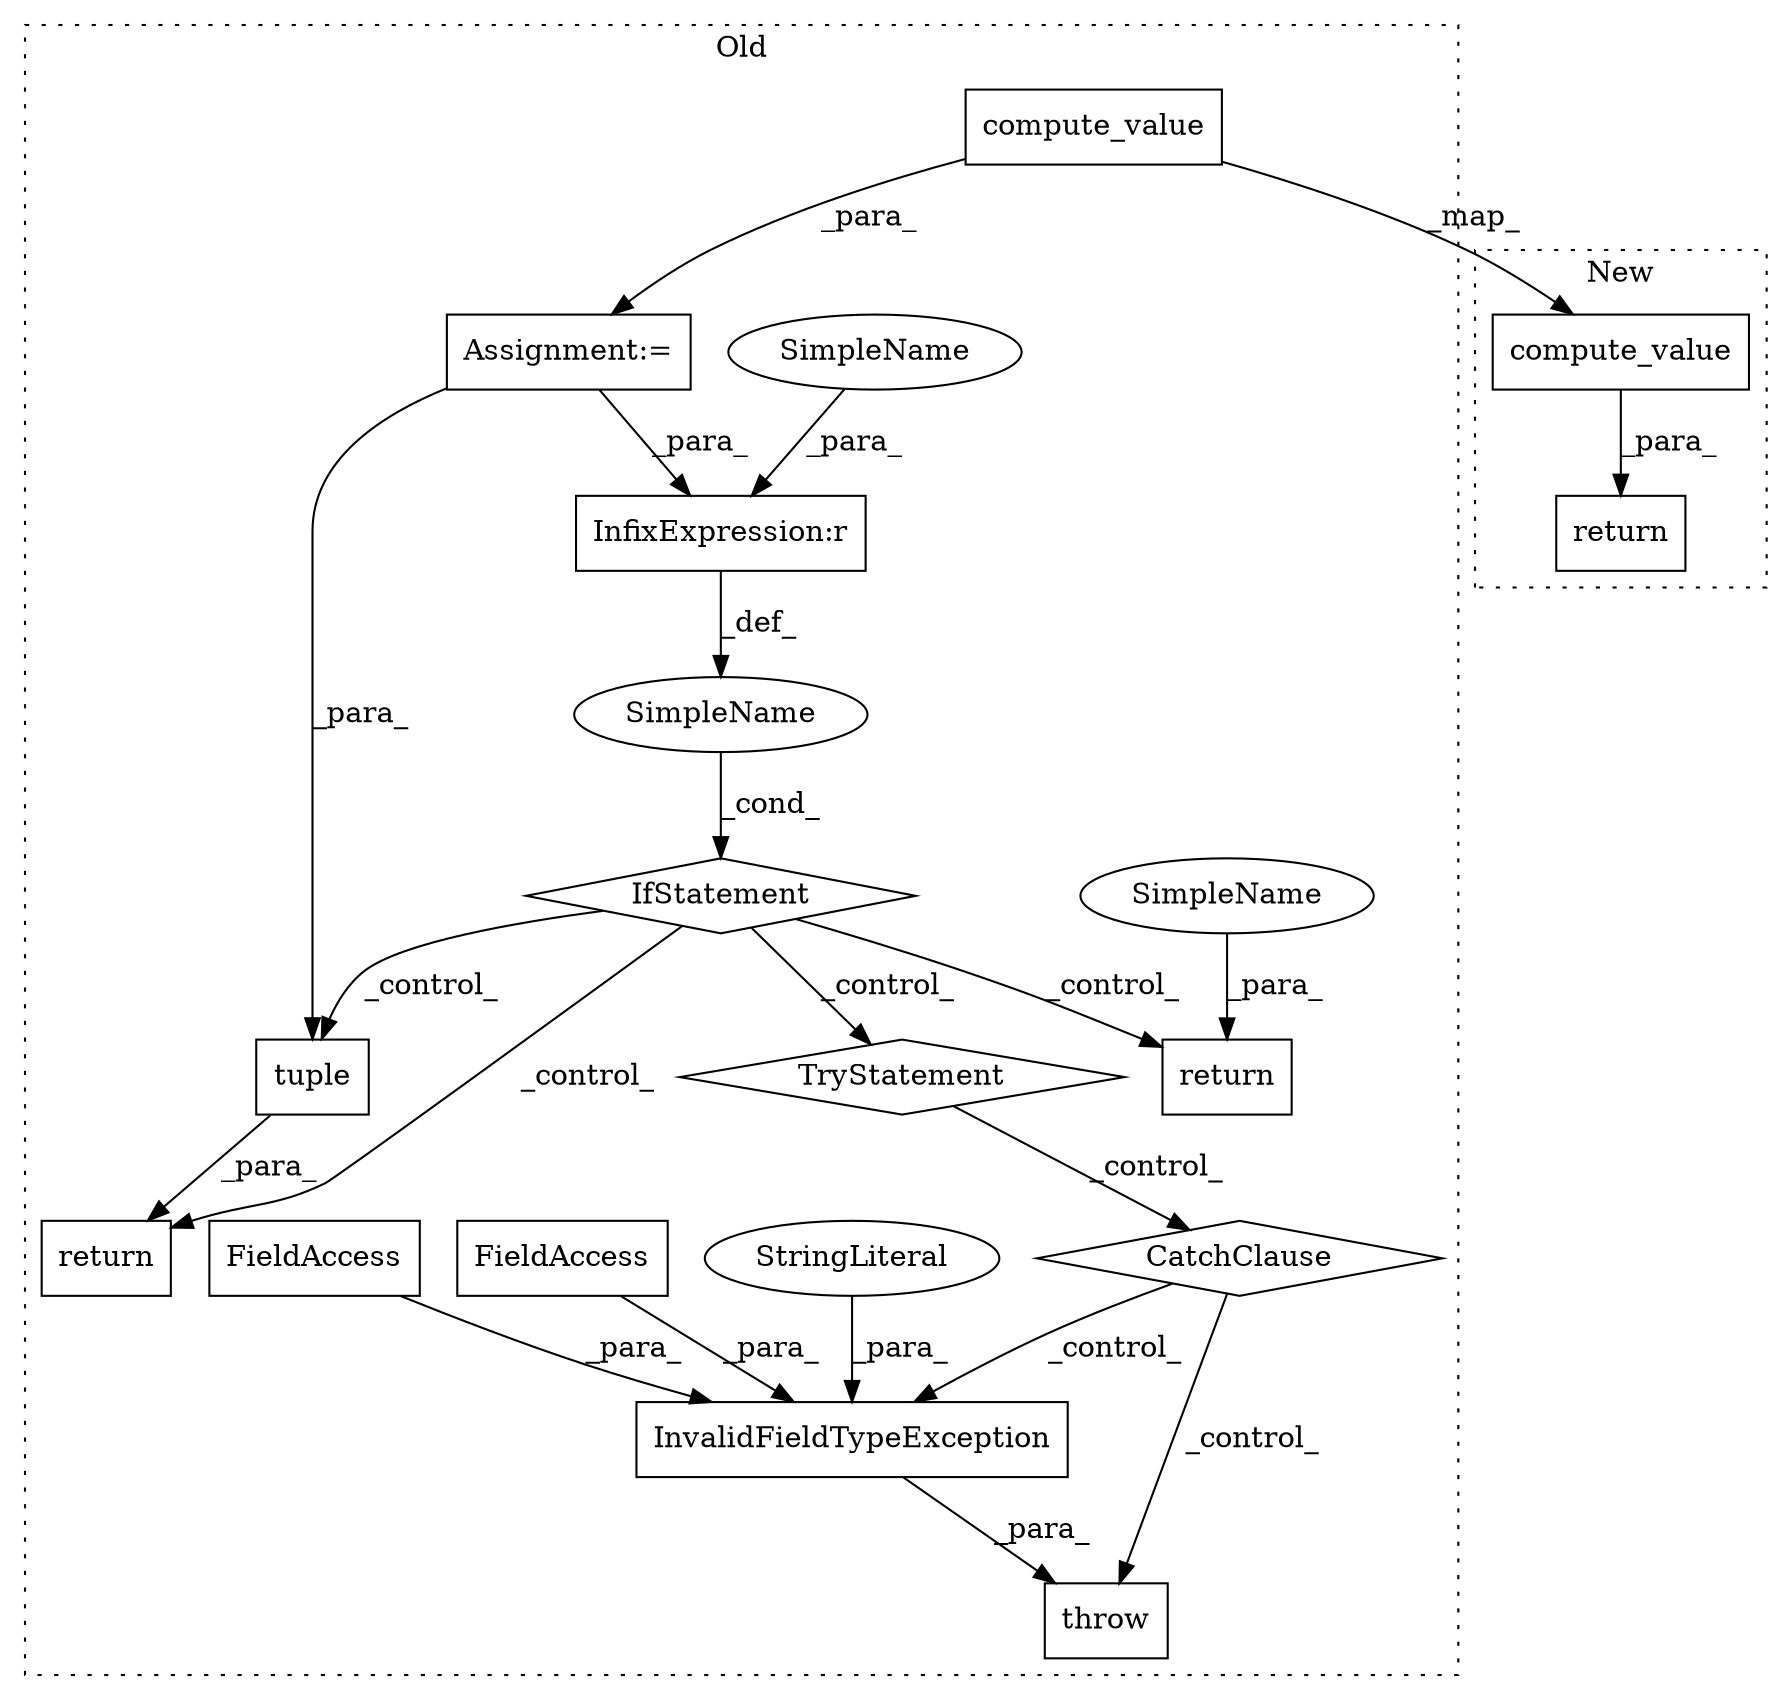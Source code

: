 digraph G {
subgraph cluster0 {
1 [label="compute_value" a="32" s="12578,12609" l="14,1" shape="box"];
3 [label="Assignment:=" a="7" s="12569" l="1" shape="box"];
5 [label="IfStatement" a="25" s="12616,12644" l="4,2" shape="diamond"];
6 [label="SimpleName" a="42" s="" l="" shape="ellipse"];
7 [label="return" a="41" s="12943" l="7" shape="box"];
8 [label="InfixExpression:r" a="27" s="12636" l="4" shape="box"];
9 [label="InvalidFieldTypeException" a="32" s="12794,12930" l="26,1" shape="box"];
10 [label="FieldAccess" a="22" s="12828" l="9" shape="box"];
11 [label="FieldAccess" a="22" s="12820" l="7" shape="box"];
12 [label="StringLiteral" a="45" s="12855" l="75" shape="ellipse"];
13 [label="throw" a="53" s="12788" l="6" shape="box"];
14 [label="return" a="41" s="12654" l="7" shape="box"];
15 [label="CatchClause" a="12" s="12745,12778" l="11,2" shape="diamond"];
16 [label="tuple" a="32" s="12950,12964" l="6,1" shape="box"];
17 [label="TryStatement" a="54" s="12677" l="4" shape="diamond"];
18 [label="SimpleName" a="42" s="12661" l="4" shape="ellipse"];
19 [label="SimpleName" a="42" s="12640" l="4" shape="ellipse"];
label = "Old";
style="dotted";
}
subgraph cluster1 {
2 [label="compute_value" a="32" s="13004,13035" l="14,1" shape="box"];
4 [label="return" a="41" s="12989" l="7" shape="box"];
label = "New";
style="dotted";
}
1 -> 2 [label="_map_"];
1 -> 3 [label="_para_"];
2 -> 4 [label="_para_"];
3 -> 8 [label="_para_"];
3 -> 16 [label="_para_"];
5 -> 7 [label="_control_"];
5 -> 17 [label="_control_"];
5 -> 14 [label="_control_"];
5 -> 16 [label="_control_"];
6 -> 5 [label="_cond_"];
8 -> 6 [label="_def_"];
9 -> 13 [label="_para_"];
10 -> 9 [label="_para_"];
11 -> 9 [label="_para_"];
12 -> 9 [label="_para_"];
15 -> 13 [label="_control_"];
15 -> 9 [label="_control_"];
16 -> 7 [label="_para_"];
17 -> 15 [label="_control_"];
18 -> 14 [label="_para_"];
19 -> 8 [label="_para_"];
}